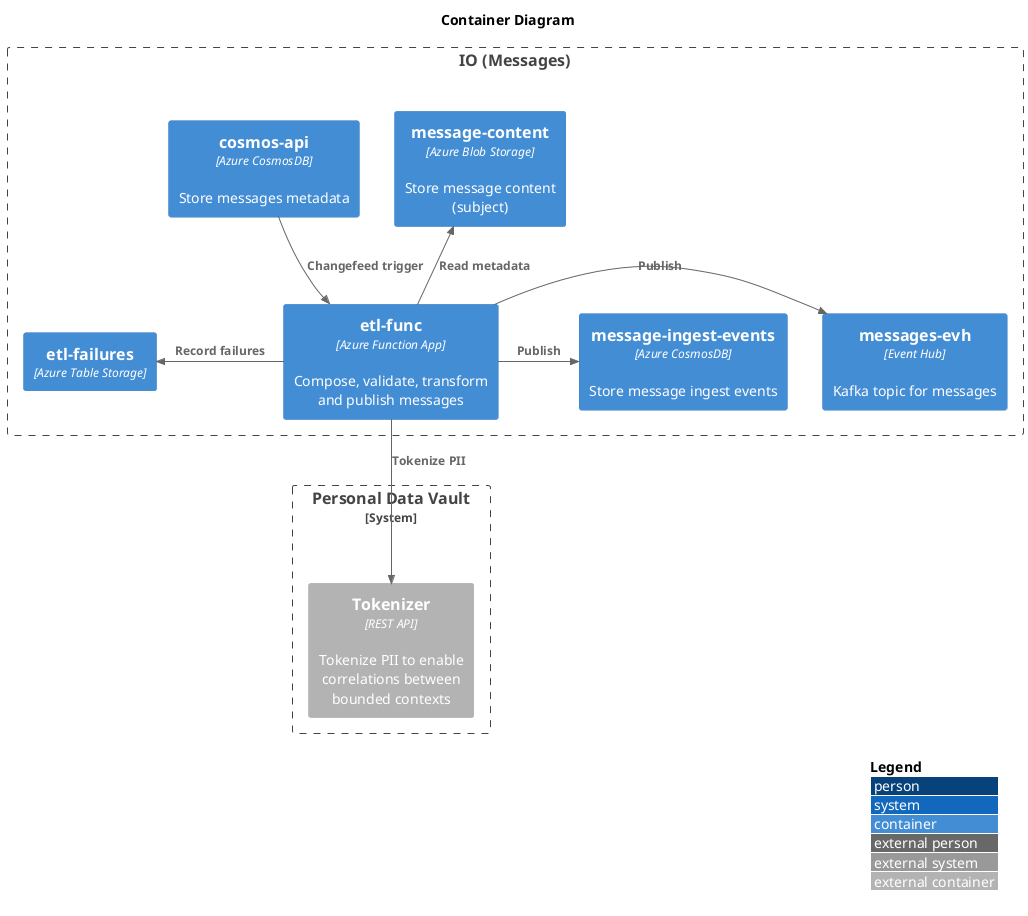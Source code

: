 @startuml data-plan-container
!include <C4/C4_Context>
!include <C4/C4_Container>

LAYOUT_WITH_LEGEND()

title Container Diagram

Boundary(io, "IO (Messages)") {
  Container(apidb, "cosmos-api", "Azure CosmosDB", "Store messages metadata")
  Container(msgst, "message-content", "Azure Blob Storage", "Store message content (subject)")
  Container(etlfn, "etl-func", "Azure Function App", "Compose, validate, transform and publish messages")
  Container(msgevh, "messages-evh", "Event Hub", "Kafka topic for messages")
  Container(msgsentevents, "message-ingest-events", "Azure CosmosDB", "Store message ingest events")
  Container(failtable, "etl-failures", "Azure Table Storage")
}

Rel_D(apidb, etlfn, "Changefeed trigger")
Rel_R(etlfn, msgevh, "Publish")
Rel_R(etlfn, msgsentevents, "Publish")

Rel_U(etlfn, msgst, "Read metadata")
Rel_L(etlfn, failtable, "Record failures")

System_Boundary(pdv, "Personal Data Vault") {
  Container_Ext(tok, "Tokenizer", "REST API", "Tokenize PII to enable correlations between bounded contexts")
}

Rel_D(etlfn, tok, "Tokenize PII")

@enduml
